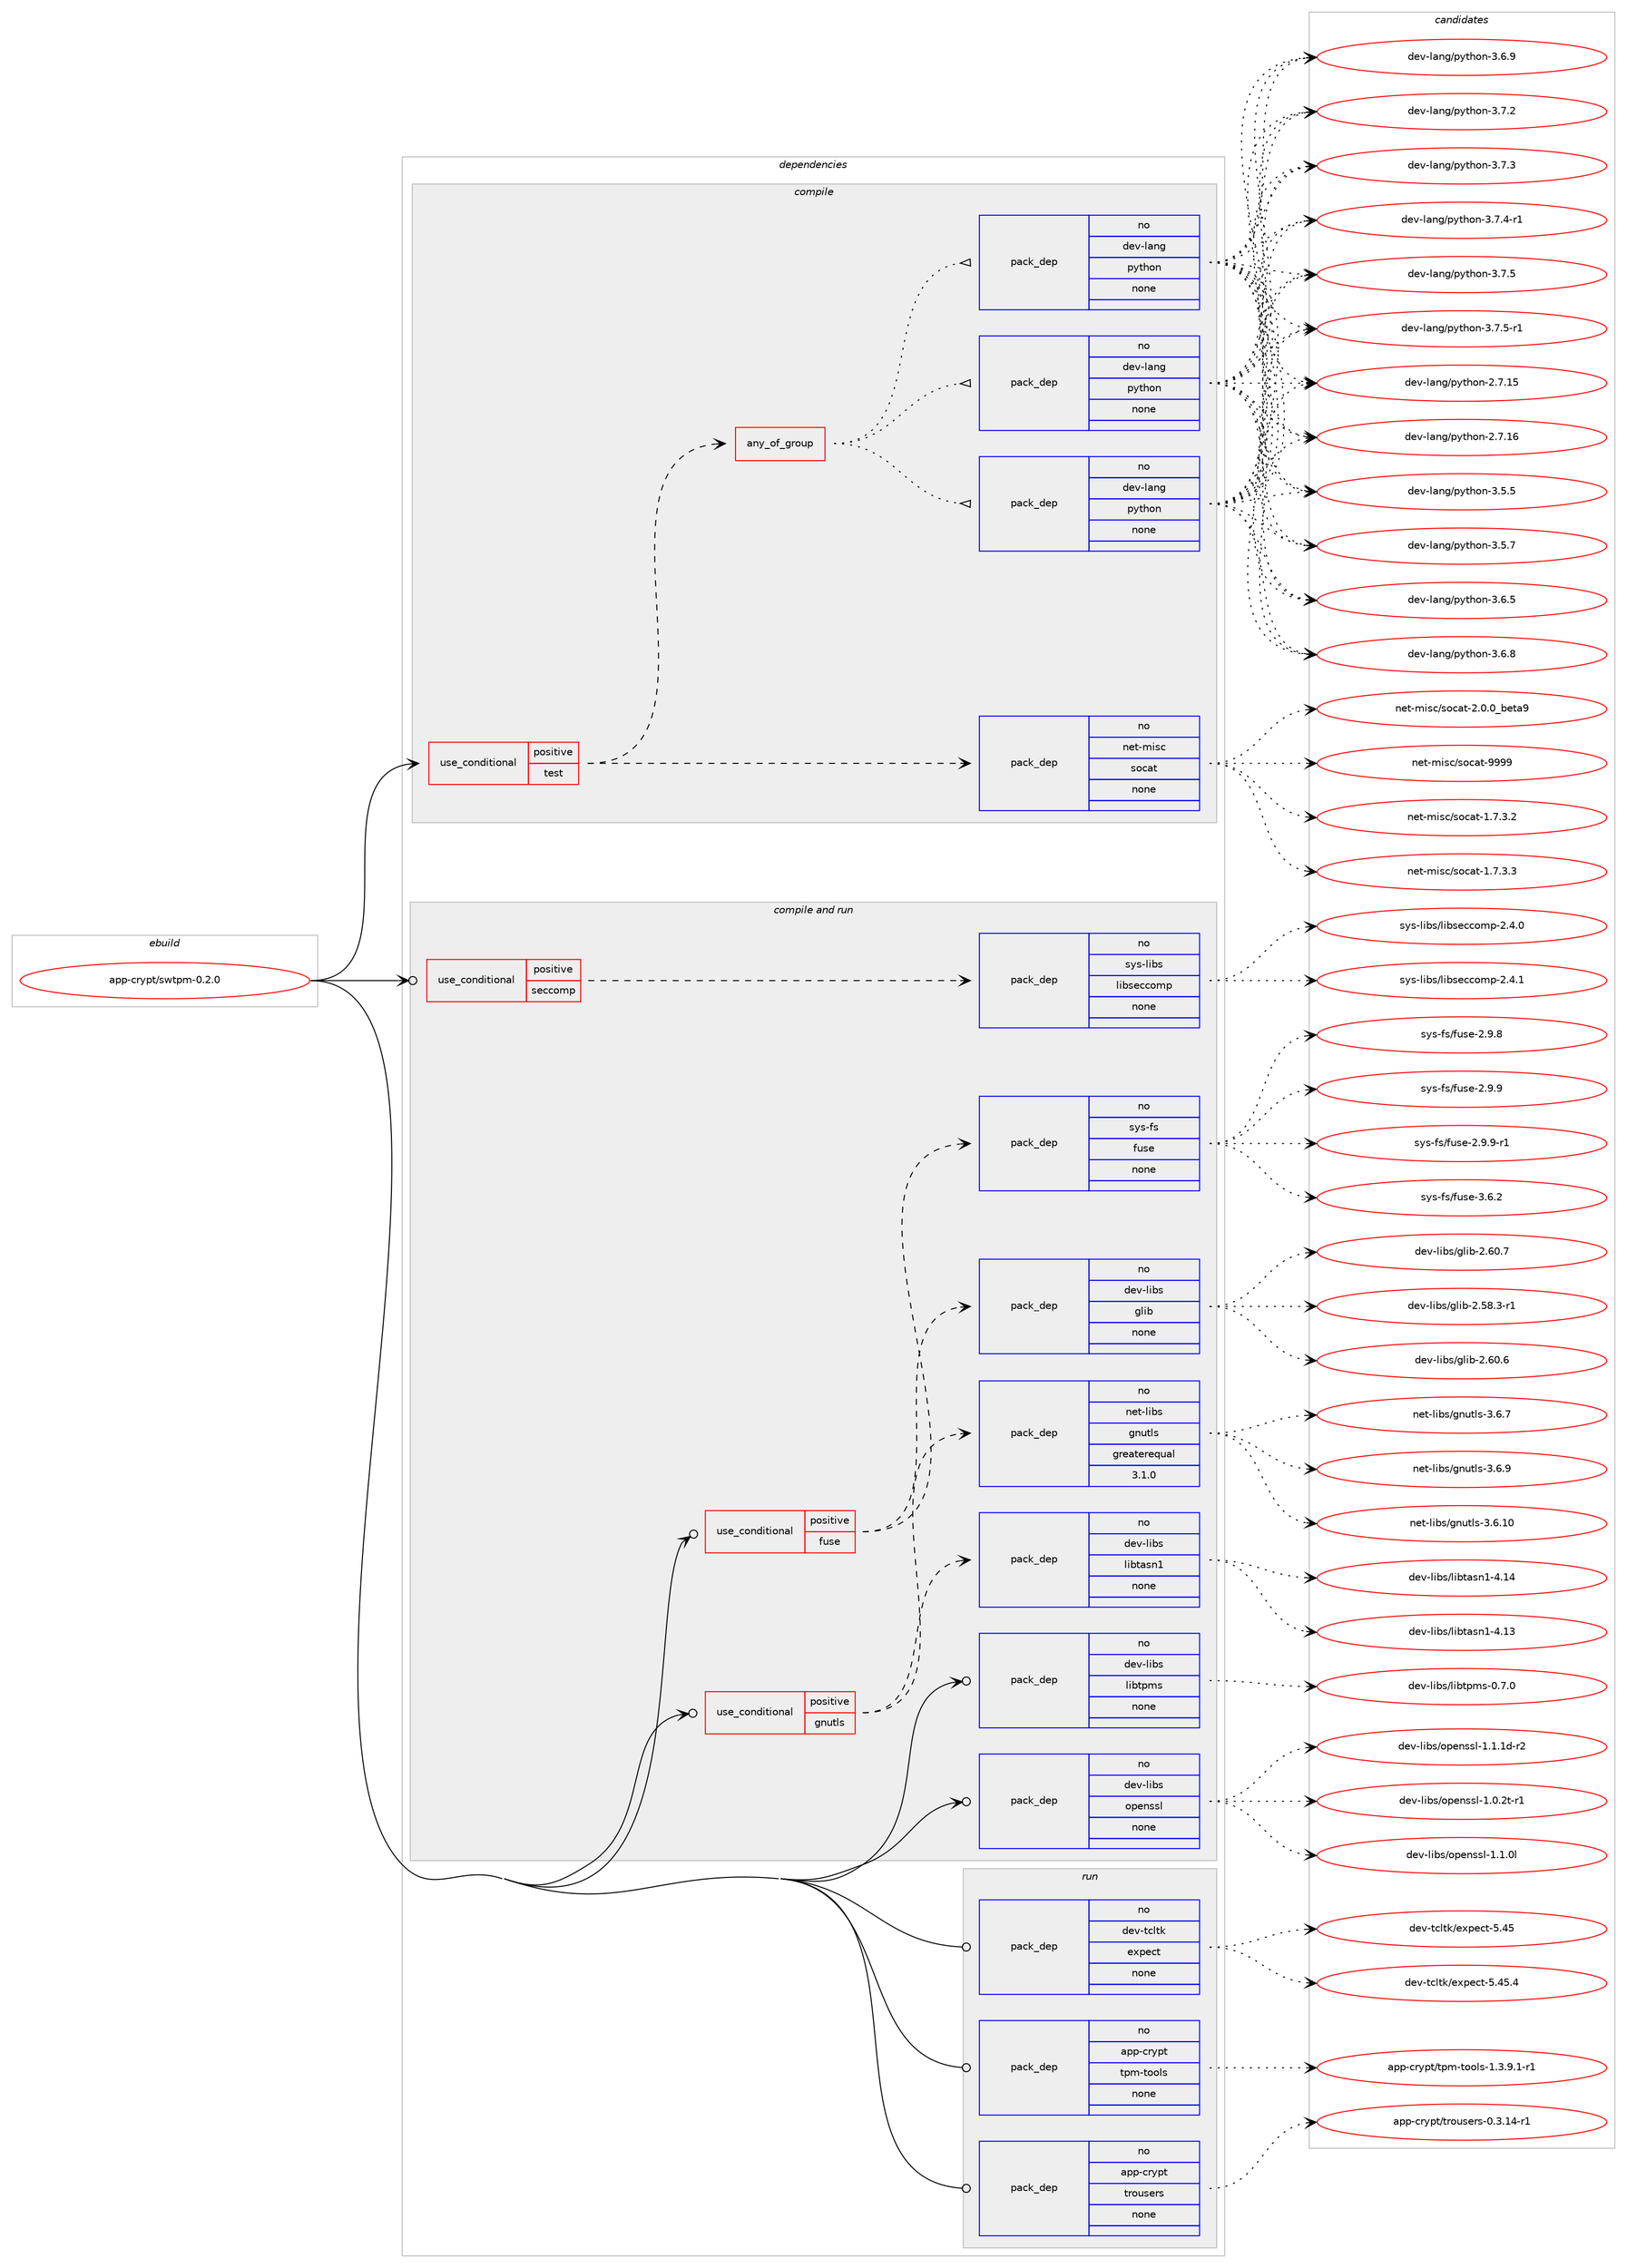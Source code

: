 digraph prolog {

# *************
# Graph options
# *************

newrank=true;
concentrate=true;
compound=true;
graph [rankdir=LR,fontname=Helvetica,fontsize=10,ranksep=1.5];#, ranksep=2.5, nodesep=0.2];
edge  [arrowhead=vee];
node  [fontname=Helvetica,fontsize=10];

# **********
# The ebuild
# **********

subgraph cluster_leftcol {
color=gray;
rank=same;
label=<<i>ebuild</i>>;
id [label="app-crypt/swtpm-0.2.0", color=red, width=4, href="../app-crypt/swtpm-0.2.0.svg"];
}

# ****************
# The dependencies
# ****************

subgraph cluster_midcol {
color=gray;
label=<<i>dependencies</i>>;
subgraph cluster_compile {
fillcolor="#eeeeee";
style=filled;
label=<<i>compile</i>>;
subgraph cond114004 {
dependency478074 [label=<<TABLE BORDER="0" CELLBORDER="1" CELLSPACING="0" CELLPADDING="4"><TR><TD ROWSPAN="3" CELLPADDING="10">use_conditional</TD></TR><TR><TD>positive</TD></TR><TR><TD>test</TD></TR></TABLE>>, shape=none, color=red];
subgraph pack355373 {
dependency478075 [label=<<TABLE BORDER="0" CELLBORDER="1" CELLSPACING="0" CELLPADDING="4" WIDTH="220"><TR><TD ROWSPAN="6" CELLPADDING="30">pack_dep</TD></TR><TR><TD WIDTH="110">no</TD></TR><TR><TD>net-misc</TD></TR><TR><TD>socat</TD></TR><TR><TD>none</TD></TR><TR><TD></TD></TR></TABLE>>, shape=none, color=blue];
}
dependency478074:e -> dependency478075:w [weight=20,style="dashed",arrowhead="vee"];
subgraph any8392 {
dependency478076 [label=<<TABLE BORDER="0" CELLBORDER="1" CELLSPACING="0" CELLPADDING="4"><TR><TD CELLPADDING="10">any_of_group</TD></TR></TABLE>>, shape=none, color=red];subgraph pack355374 {
dependency478077 [label=<<TABLE BORDER="0" CELLBORDER="1" CELLSPACING="0" CELLPADDING="4" WIDTH="220"><TR><TD ROWSPAN="6" CELLPADDING="30">pack_dep</TD></TR><TR><TD WIDTH="110">no</TD></TR><TR><TD>dev-lang</TD></TR><TR><TD>python</TD></TR><TR><TD>none</TD></TR><TR><TD></TD></TR></TABLE>>, shape=none, color=blue];
}
dependency478076:e -> dependency478077:w [weight=20,style="dotted",arrowhead="oinv"];
subgraph pack355375 {
dependency478078 [label=<<TABLE BORDER="0" CELLBORDER="1" CELLSPACING="0" CELLPADDING="4" WIDTH="220"><TR><TD ROWSPAN="6" CELLPADDING="30">pack_dep</TD></TR><TR><TD WIDTH="110">no</TD></TR><TR><TD>dev-lang</TD></TR><TR><TD>python</TD></TR><TR><TD>none</TD></TR><TR><TD></TD></TR></TABLE>>, shape=none, color=blue];
}
dependency478076:e -> dependency478078:w [weight=20,style="dotted",arrowhead="oinv"];
subgraph pack355376 {
dependency478079 [label=<<TABLE BORDER="0" CELLBORDER="1" CELLSPACING="0" CELLPADDING="4" WIDTH="220"><TR><TD ROWSPAN="6" CELLPADDING="30">pack_dep</TD></TR><TR><TD WIDTH="110">no</TD></TR><TR><TD>dev-lang</TD></TR><TR><TD>python</TD></TR><TR><TD>none</TD></TR><TR><TD></TD></TR></TABLE>>, shape=none, color=blue];
}
dependency478076:e -> dependency478079:w [weight=20,style="dotted",arrowhead="oinv"];
}
dependency478074:e -> dependency478076:w [weight=20,style="dashed",arrowhead="vee"];
}
id:e -> dependency478074:w [weight=20,style="solid",arrowhead="vee"];
}
subgraph cluster_compileandrun {
fillcolor="#eeeeee";
style=filled;
label=<<i>compile and run</i>>;
subgraph cond114005 {
dependency478080 [label=<<TABLE BORDER="0" CELLBORDER="1" CELLSPACING="0" CELLPADDING="4"><TR><TD ROWSPAN="3" CELLPADDING="10">use_conditional</TD></TR><TR><TD>positive</TD></TR><TR><TD>fuse</TD></TR></TABLE>>, shape=none, color=red];
subgraph pack355377 {
dependency478081 [label=<<TABLE BORDER="0" CELLBORDER="1" CELLSPACING="0" CELLPADDING="4" WIDTH="220"><TR><TD ROWSPAN="6" CELLPADDING="30">pack_dep</TD></TR><TR><TD WIDTH="110">no</TD></TR><TR><TD>dev-libs</TD></TR><TR><TD>glib</TD></TR><TR><TD>none</TD></TR><TR><TD></TD></TR></TABLE>>, shape=none, color=blue];
}
dependency478080:e -> dependency478081:w [weight=20,style="dashed",arrowhead="vee"];
subgraph pack355378 {
dependency478082 [label=<<TABLE BORDER="0" CELLBORDER="1" CELLSPACING="0" CELLPADDING="4" WIDTH="220"><TR><TD ROWSPAN="6" CELLPADDING="30">pack_dep</TD></TR><TR><TD WIDTH="110">no</TD></TR><TR><TD>sys-fs</TD></TR><TR><TD>fuse</TD></TR><TR><TD>none</TD></TR><TR><TD></TD></TR></TABLE>>, shape=none, color=blue];
}
dependency478080:e -> dependency478082:w [weight=20,style="dashed",arrowhead="vee"];
}
id:e -> dependency478080:w [weight=20,style="solid",arrowhead="odotvee"];
subgraph cond114006 {
dependency478083 [label=<<TABLE BORDER="0" CELLBORDER="1" CELLSPACING="0" CELLPADDING="4"><TR><TD ROWSPAN="3" CELLPADDING="10">use_conditional</TD></TR><TR><TD>positive</TD></TR><TR><TD>gnutls</TD></TR></TABLE>>, shape=none, color=red];
subgraph pack355379 {
dependency478084 [label=<<TABLE BORDER="0" CELLBORDER="1" CELLSPACING="0" CELLPADDING="4" WIDTH="220"><TR><TD ROWSPAN="6" CELLPADDING="30">pack_dep</TD></TR><TR><TD WIDTH="110">no</TD></TR><TR><TD>dev-libs</TD></TR><TR><TD>libtasn1</TD></TR><TR><TD>none</TD></TR><TR><TD></TD></TR></TABLE>>, shape=none, color=blue];
}
dependency478083:e -> dependency478084:w [weight=20,style="dashed",arrowhead="vee"];
subgraph pack355380 {
dependency478085 [label=<<TABLE BORDER="0" CELLBORDER="1" CELLSPACING="0" CELLPADDING="4" WIDTH="220"><TR><TD ROWSPAN="6" CELLPADDING="30">pack_dep</TD></TR><TR><TD WIDTH="110">no</TD></TR><TR><TD>net-libs</TD></TR><TR><TD>gnutls</TD></TR><TR><TD>greaterequal</TD></TR><TR><TD>3.1.0</TD></TR></TABLE>>, shape=none, color=blue];
}
dependency478083:e -> dependency478085:w [weight=20,style="dashed",arrowhead="vee"];
}
id:e -> dependency478083:w [weight=20,style="solid",arrowhead="odotvee"];
subgraph cond114007 {
dependency478086 [label=<<TABLE BORDER="0" CELLBORDER="1" CELLSPACING="0" CELLPADDING="4"><TR><TD ROWSPAN="3" CELLPADDING="10">use_conditional</TD></TR><TR><TD>positive</TD></TR><TR><TD>seccomp</TD></TR></TABLE>>, shape=none, color=red];
subgraph pack355381 {
dependency478087 [label=<<TABLE BORDER="0" CELLBORDER="1" CELLSPACING="0" CELLPADDING="4" WIDTH="220"><TR><TD ROWSPAN="6" CELLPADDING="30">pack_dep</TD></TR><TR><TD WIDTH="110">no</TD></TR><TR><TD>sys-libs</TD></TR><TR><TD>libseccomp</TD></TR><TR><TD>none</TD></TR><TR><TD></TD></TR></TABLE>>, shape=none, color=blue];
}
dependency478086:e -> dependency478087:w [weight=20,style="dashed",arrowhead="vee"];
}
id:e -> dependency478086:w [weight=20,style="solid",arrowhead="odotvee"];
subgraph pack355382 {
dependency478088 [label=<<TABLE BORDER="0" CELLBORDER="1" CELLSPACING="0" CELLPADDING="4" WIDTH="220"><TR><TD ROWSPAN="6" CELLPADDING="30">pack_dep</TD></TR><TR><TD WIDTH="110">no</TD></TR><TR><TD>dev-libs</TD></TR><TR><TD>libtpms</TD></TR><TR><TD>none</TD></TR><TR><TD></TD></TR></TABLE>>, shape=none, color=blue];
}
id:e -> dependency478088:w [weight=20,style="solid",arrowhead="odotvee"];
subgraph pack355383 {
dependency478089 [label=<<TABLE BORDER="0" CELLBORDER="1" CELLSPACING="0" CELLPADDING="4" WIDTH="220"><TR><TD ROWSPAN="6" CELLPADDING="30">pack_dep</TD></TR><TR><TD WIDTH="110">no</TD></TR><TR><TD>dev-libs</TD></TR><TR><TD>openssl</TD></TR><TR><TD>none</TD></TR><TR><TD></TD></TR></TABLE>>, shape=none, color=blue];
}
id:e -> dependency478089:w [weight=20,style="solid",arrowhead="odotvee"];
}
subgraph cluster_run {
fillcolor="#eeeeee";
style=filled;
label=<<i>run</i>>;
subgraph pack355384 {
dependency478090 [label=<<TABLE BORDER="0" CELLBORDER="1" CELLSPACING="0" CELLPADDING="4" WIDTH="220"><TR><TD ROWSPAN="6" CELLPADDING="30">pack_dep</TD></TR><TR><TD WIDTH="110">no</TD></TR><TR><TD>app-crypt</TD></TR><TR><TD>tpm-tools</TD></TR><TR><TD>none</TD></TR><TR><TD></TD></TR></TABLE>>, shape=none, color=blue];
}
id:e -> dependency478090:w [weight=20,style="solid",arrowhead="odot"];
subgraph pack355385 {
dependency478091 [label=<<TABLE BORDER="0" CELLBORDER="1" CELLSPACING="0" CELLPADDING="4" WIDTH="220"><TR><TD ROWSPAN="6" CELLPADDING="30">pack_dep</TD></TR><TR><TD WIDTH="110">no</TD></TR><TR><TD>app-crypt</TD></TR><TR><TD>trousers</TD></TR><TR><TD>none</TD></TR><TR><TD></TD></TR></TABLE>>, shape=none, color=blue];
}
id:e -> dependency478091:w [weight=20,style="solid",arrowhead="odot"];
subgraph pack355386 {
dependency478092 [label=<<TABLE BORDER="0" CELLBORDER="1" CELLSPACING="0" CELLPADDING="4" WIDTH="220"><TR><TD ROWSPAN="6" CELLPADDING="30">pack_dep</TD></TR><TR><TD WIDTH="110">no</TD></TR><TR><TD>dev-tcltk</TD></TR><TR><TD>expect</TD></TR><TR><TD>none</TD></TR><TR><TD></TD></TR></TABLE>>, shape=none, color=blue];
}
id:e -> dependency478092:w [weight=20,style="solid",arrowhead="odot"];
}
}

# **************
# The candidates
# **************

subgraph cluster_choices {
rank=same;
color=gray;
label=<<i>candidates</i>>;

subgraph choice355373 {
color=black;
nodesep=1;
choice11010111645109105115994711511199971164549465546514650 [label="net-misc/socat-1.7.3.2", color=red, width=4,href="../net-misc/socat-1.7.3.2.svg"];
choice11010111645109105115994711511199971164549465546514651 [label="net-misc/socat-1.7.3.3", color=red, width=4,href="../net-misc/socat-1.7.3.3.svg"];
choice110101116451091051159947115111999711645504648464895981011169757 [label="net-misc/socat-2.0.0_beta9", color=red, width=4,href="../net-misc/socat-2.0.0_beta9.svg"];
choice11010111645109105115994711511199971164557575757 [label="net-misc/socat-9999", color=red, width=4,href="../net-misc/socat-9999.svg"];
dependency478075:e -> choice11010111645109105115994711511199971164549465546514650:w [style=dotted,weight="100"];
dependency478075:e -> choice11010111645109105115994711511199971164549465546514651:w [style=dotted,weight="100"];
dependency478075:e -> choice110101116451091051159947115111999711645504648464895981011169757:w [style=dotted,weight="100"];
dependency478075:e -> choice11010111645109105115994711511199971164557575757:w [style=dotted,weight="100"];
}
subgraph choice355374 {
color=black;
nodesep=1;
choice10010111845108971101034711212111610411111045504655464953 [label="dev-lang/python-2.7.15", color=red, width=4,href="../dev-lang/python-2.7.15.svg"];
choice10010111845108971101034711212111610411111045504655464954 [label="dev-lang/python-2.7.16", color=red, width=4,href="../dev-lang/python-2.7.16.svg"];
choice100101118451089711010347112121116104111110455146534653 [label="dev-lang/python-3.5.5", color=red, width=4,href="../dev-lang/python-3.5.5.svg"];
choice100101118451089711010347112121116104111110455146534655 [label="dev-lang/python-3.5.7", color=red, width=4,href="../dev-lang/python-3.5.7.svg"];
choice100101118451089711010347112121116104111110455146544653 [label="dev-lang/python-3.6.5", color=red, width=4,href="../dev-lang/python-3.6.5.svg"];
choice100101118451089711010347112121116104111110455146544656 [label="dev-lang/python-3.6.8", color=red, width=4,href="../dev-lang/python-3.6.8.svg"];
choice100101118451089711010347112121116104111110455146544657 [label="dev-lang/python-3.6.9", color=red, width=4,href="../dev-lang/python-3.6.9.svg"];
choice100101118451089711010347112121116104111110455146554650 [label="dev-lang/python-3.7.2", color=red, width=4,href="../dev-lang/python-3.7.2.svg"];
choice100101118451089711010347112121116104111110455146554651 [label="dev-lang/python-3.7.3", color=red, width=4,href="../dev-lang/python-3.7.3.svg"];
choice1001011184510897110103471121211161041111104551465546524511449 [label="dev-lang/python-3.7.4-r1", color=red, width=4,href="../dev-lang/python-3.7.4-r1.svg"];
choice100101118451089711010347112121116104111110455146554653 [label="dev-lang/python-3.7.5", color=red, width=4,href="../dev-lang/python-3.7.5.svg"];
choice1001011184510897110103471121211161041111104551465546534511449 [label="dev-lang/python-3.7.5-r1", color=red, width=4,href="../dev-lang/python-3.7.5-r1.svg"];
dependency478077:e -> choice10010111845108971101034711212111610411111045504655464953:w [style=dotted,weight="100"];
dependency478077:e -> choice10010111845108971101034711212111610411111045504655464954:w [style=dotted,weight="100"];
dependency478077:e -> choice100101118451089711010347112121116104111110455146534653:w [style=dotted,weight="100"];
dependency478077:e -> choice100101118451089711010347112121116104111110455146534655:w [style=dotted,weight="100"];
dependency478077:e -> choice100101118451089711010347112121116104111110455146544653:w [style=dotted,weight="100"];
dependency478077:e -> choice100101118451089711010347112121116104111110455146544656:w [style=dotted,weight="100"];
dependency478077:e -> choice100101118451089711010347112121116104111110455146544657:w [style=dotted,weight="100"];
dependency478077:e -> choice100101118451089711010347112121116104111110455146554650:w [style=dotted,weight="100"];
dependency478077:e -> choice100101118451089711010347112121116104111110455146554651:w [style=dotted,weight="100"];
dependency478077:e -> choice1001011184510897110103471121211161041111104551465546524511449:w [style=dotted,weight="100"];
dependency478077:e -> choice100101118451089711010347112121116104111110455146554653:w [style=dotted,weight="100"];
dependency478077:e -> choice1001011184510897110103471121211161041111104551465546534511449:w [style=dotted,weight="100"];
}
subgraph choice355375 {
color=black;
nodesep=1;
choice10010111845108971101034711212111610411111045504655464953 [label="dev-lang/python-2.7.15", color=red, width=4,href="../dev-lang/python-2.7.15.svg"];
choice10010111845108971101034711212111610411111045504655464954 [label="dev-lang/python-2.7.16", color=red, width=4,href="../dev-lang/python-2.7.16.svg"];
choice100101118451089711010347112121116104111110455146534653 [label="dev-lang/python-3.5.5", color=red, width=4,href="../dev-lang/python-3.5.5.svg"];
choice100101118451089711010347112121116104111110455146534655 [label="dev-lang/python-3.5.7", color=red, width=4,href="../dev-lang/python-3.5.7.svg"];
choice100101118451089711010347112121116104111110455146544653 [label="dev-lang/python-3.6.5", color=red, width=4,href="../dev-lang/python-3.6.5.svg"];
choice100101118451089711010347112121116104111110455146544656 [label="dev-lang/python-3.6.8", color=red, width=4,href="../dev-lang/python-3.6.8.svg"];
choice100101118451089711010347112121116104111110455146544657 [label="dev-lang/python-3.6.9", color=red, width=4,href="../dev-lang/python-3.6.9.svg"];
choice100101118451089711010347112121116104111110455146554650 [label="dev-lang/python-3.7.2", color=red, width=4,href="../dev-lang/python-3.7.2.svg"];
choice100101118451089711010347112121116104111110455146554651 [label="dev-lang/python-3.7.3", color=red, width=4,href="../dev-lang/python-3.7.3.svg"];
choice1001011184510897110103471121211161041111104551465546524511449 [label="dev-lang/python-3.7.4-r1", color=red, width=4,href="../dev-lang/python-3.7.4-r1.svg"];
choice100101118451089711010347112121116104111110455146554653 [label="dev-lang/python-3.7.5", color=red, width=4,href="../dev-lang/python-3.7.5.svg"];
choice1001011184510897110103471121211161041111104551465546534511449 [label="dev-lang/python-3.7.5-r1", color=red, width=4,href="../dev-lang/python-3.7.5-r1.svg"];
dependency478078:e -> choice10010111845108971101034711212111610411111045504655464953:w [style=dotted,weight="100"];
dependency478078:e -> choice10010111845108971101034711212111610411111045504655464954:w [style=dotted,weight="100"];
dependency478078:e -> choice100101118451089711010347112121116104111110455146534653:w [style=dotted,weight="100"];
dependency478078:e -> choice100101118451089711010347112121116104111110455146534655:w [style=dotted,weight="100"];
dependency478078:e -> choice100101118451089711010347112121116104111110455146544653:w [style=dotted,weight="100"];
dependency478078:e -> choice100101118451089711010347112121116104111110455146544656:w [style=dotted,weight="100"];
dependency478078:e -> choice100101118451089711010347112121116104111110455146544657:w [style=dotted,weight="100"];
dependency478078:e -> choice100101118451089711010347112121116104111110455146554650:w [style=dotted,weight="100"];
dependency478078:e -> choice100101118451089711010347112121116104111110455146554651:w [style=dotted,weight="100"];
dependency478078:e -> choice1001011184510897110103471121211161041111104551465546524511449:w [style=dotted,weight="100"];
dependency478078:e -> choice100101118451089711010347112121116104111110455146554653:w [style=dotted,weight="100"];
dependency478078:e -> choice1001011184510897110103471121211161041111104551465546534511449:w [style=dotted,weight="100"];
}
subgraph choice355376 {
color=black;
nodesep=1;
choice10010111845108971101034711212111610411111045504655464953 [label="dev-lang/python-2.7.15", color=red, width=4,href="../dev-lang/python-2.7.15.svg"];
choice10010111845108971101034711212111610411111045504655464954 [label="dev-lang/python-2.7.16", color=red, width=4,href="../dev-lang/python-2.7.16.svg"];
choice100101118451089711010347112121116104111110455146534653 [label="dev-lang/python-3.5.5", color=red, width=4,href="../dev-lang/python-3.5.5.svg"];
choice100101118451089711010347112121116104111110455146534655 [label="dev-lang/python-3.5.7", color=red, width=4,href="../dev-lang/python-3.5.7.svg"];
choice100101118451089711010347112121116104111110455146544653 [label="dev-lang/python-3.6.5", color=red, width=4,href="../dev-lang/python-3.6.5.svg"];
choice100101118451089711010347112121116104111110455146544656 [label="dev-lang/python-3.6.8", color=red, width=4,href="../dev-lang/python-3.6.8.svg"];
choice100101118451089711010347112121116104111110455146544657 [label="dev-lang/python-3.6.9", color=red, width=4,href="../dev-lang/python-3.6.9.svg"];
choice100101118451089711010347112121116104111110455146554650 [label="dev-lang/python-3.7.2", color=red, width=4,href="../dev-lang/python-3.7.2.svg"];
choice100101118451089711010347112121116104111110455146554651 [label="dev-lang/python-3.7.3", color=red, width=4,href="../dev-lang/python-3.7.3.svg"];
choice1001011184510897110103471121211161041111104551465546524511449 [label="dev-lang/python-3.7.4-r1", color=red, width=4,href="../dev-lang/python-3.7.4-r1.svg"];
choice100101118451089711010347112121116104111110455146554653 [label="dev-lang/python-3.7.5", color=red, width=4,href="../dev-lang/python-3.7.5.svg"];
choice1001011184510897110103471121211161041111104551465546534511449 [label="dev-lang/python-3.7.5-r1", color=red, width=4,href="../dev-lang/python-3.7.5-r1.svg"];
dependency478079:e -> choice10010111845108971101034711212111610411111045504655464953:w [style=dotted,weight="100"];
dependency478079:e -> choice10010111845108971101034711212111610411111045504655464954:w [style=dotted,weight="100"];
dependency478079:e -> choice100101118451089711010347112121116104111110455146534653:w [style=dotted,weight="100"];
dependency478079:e -> choice100101118451089711010347112121116104111110455146534655:w [style=dotted,weight="100"];
dependency478079:e -> choice100101118451089711010347112121116104111110455146544653:w [style=dotted,weight="100"];
dependency478079:e -> choice100101118451089711010347112121116104111110455146544656:w [style=dotted,weight="100"];
dependency478079:e -> choice100101118451089711010347112121116104111110455146544657:w [style=dotted,weight="100"];
dependency478079:e -> choice100101118451089711010347112121116104111110455146554650:w [style=dotted,weight="100"];
dependency478079:e -> choice100101118451089711010347112121116104111110455146554651:w [style=dotted,weight="100"];
dependency478079:e -> choice1001011184510897110103471121211161041111104551465546524511449:w [style=dotted,weight="100"];
dependency478079:e -> choice100101118451089711010347112121116104111110455146554653:w [style=dotted,weight="100"];
dependency478079:e -> choice1001011184510897110103471121211161041111104551465546534511449:w [style=dotted,weight="100"];
}
subgraph choice355377 {
color=black;
nodesep=1;
choice10010111845108105981154710310810598455046535646514511449 [label="dev-libs/glib-2.58.3-r1", color=red, width=4,href="../dev-libs/glib-2.58.3-r1.svg"];
choice1001011184510810598115471031081059845504654484654 [label="dev-libs/glib-2.60.6", color=red, width=4,href="../dev-libs/glib-2.60.6.svg"];
choice1001011184510810598115471031081059845504654484655 [label="dev-libs/glib-2.60.7", color=red, width=4,href="../dev-libs/glib-2.60.7.svg"];
dependency478081:e -> choice10010111845108105981154710310810598455046535646514511449:w [style=dotted,weight="100"];
dependency478081:e -> choice1001011184510810598115471031081059845504654484654:w [style=dotted,weight="100"];
dependency478081:e -> choice1001011184510810598115471031081059845504654484655:w [style=dotted,weight="100"];
}
subgraph choice355378 {
color=black;
nodesep=1;
choice1151211154510211547102117115101455046574656 [label="sys-fs/fuse-2.9.8", color=red, width=4,href="../sys-fs/fuse-2.9.8.svg"];
choice1151211154510211547102117115101455046574657 [label="sys-fs/fuse-2.9.9", color=red, width=4,href="../sys-fs/fuse-2.9.9.svg"];
choice11512111545102115471021171151014550465746574511449 [label="sys-fs/fuse-2.9.9-r1", color=red, width=4,href="../sys-fs/fuse-2.9.9-r1.svg"];
choice1151211154510211547102117115101455146544650 [label="sys-fs/fuse-3.6.2", color=red, width=4,href="../sys-fs/fuse-3.6.2.svg"];
dependency478082:e -> choice1151211154510211547102117115101455046574656:w [style=dotted,weight="100"];
dependency478082:e -> choice1151211154510211547102117115101455046574657:w [style=dotted,weight="100"];
dependency478082:e -> choice11512111545102115471021171151014550465746574511449:w [style=dotted,weight="100"];
dependency478082:e -> choice1151211154510211547102117115101455146544650:w [style=dotted,weight="100"];
}
subgraph choice355379 {
color=black;
nodesep=1;
choice1001011184510810598115471081059811697115110494552464951 [label="dev-libs/libtasn1-4.13", color=red, width=4,href="../dev-libs/libtasn1-4.13.svg"];
choice1001011184510810598115471081059811697115110494552464952 [label="dev-libs/libtasn1-4.14", color=red, width=4,href="../dev-libs/libtasn1-4.14.svg"];
dependency478084:e -> choice1001011184510810598115471081059811697115110494552464951:w [style=dotted,weight="100"];
dependency478084:e -> choice1001011184510810598115471081059811697115110494552464952:w [style=dotted,weight="100"];
}
subgraph choice355380 {
color=black;
nodesep=1;
choice11010111645108105981154710311011711610811545514654464948 [label="net-libs/gnutls-3.6.10", color=red, width=4,href="../net-libs/gnutls-3.6.10.svg"];
choice110101116451081059811547103110117116108115455146544655 [label="net-libs/gnutls-3.6.7", color=red, width=4,href="../net-libs/gnutls-3.6.7.svg"];
choice110101116451081059811547103110117116108115455146544657 [label="net-libs/gnutls-3.6.9", color=red, width=4,href="../net-libs/gnutls-3.6.9.svg"];
dependency478085:e -> choice11010111645108105981154710311011711610811545514654464948:w [style=dotted,weight="100"];
dependency478085:e -> choice110101116451081059811547103110117116108115455146544655:w [style=dotted,weight="100"];
dependency478085:e -> choice110101116451081059811547103110117116108115455146544657:w [style=dotted,weight="100"];
}
subgraph choice355381 {
color=black;
nodesep=1;
choice115121115451081059811547108105981151019999111109112455046524648 [label="sys-libs/libseccomp-2.4.0", color=red, width=4,href="../sys-libs/libseccomp-2.4.0.svg"];
choice115121115451081059811547108105981151019999111109112455046524649 [label="sys-libs/libseccomp-2.4.1", color=red, width=4,href="../sys-libs/libseccomp-2.4.1.svg"];
dependency478087:e -> choice115121115451081059811547108105981151019999111109112455046524648:w [style=dotted,weight="100"];
dependency478087:e -> choice115121115451081059811547108105981151019999111109112455046524649:w [style=dotted,weight="100"];
}
subgraph choice355382 {
color=black;
nodesep=1;
choice10010111845108105981154710810598116112109115454846554648 [label="dev-libs/libtpms-0.7.0", color=red, width=4,href="../dev-libs/libtpms-0.7.0.svg"];
dependency478088:e -> choice10010111845108105981154710810598116112109115454846554648:w [style=dotted,weight="100"];
}
subgraph choice355383 {
color=black;
nodesep=1;
choice1001011184510810598115471111121011101151151084549464846501164511449 [label="dev-libs/openssl-1.0.2t-r1", color=red, width=4,href="../dev-libs/openssl-1.0.2t-r1.svg"];
choice100101118451081059811547111112101110115115108454946494648108 [label="dev-libs/openssl-1.1.0l", color=red, width=4,href="../dev-libs/openssl-1.1.0l.svg"];
choice1001011184510810598115471111121011101151151084549464946491004511450 [label="dev-libs/openssl-1.1.1d-r2", color=red, width=4,href="../dev-libs/openssl-1.1.1d-r2.svg"];
dependency478089:e -> choice1001011184510810598115471111121011101151151084549464846501164511449:w [style=dotted,weight="100"];
dependency478089:e -> choice100101118451081059811547111112101110115115108454946494648108:w [style=dotted,weight="100"];
dependency478089:e -> choice1001011184510810598115471111121011101151151084549464946491004511450:w [style=dotted,weight="100"];
}
subgraph choice355384 {
color=black;
nodesep=1;
choice971121124599114121112116471161121094511611111110811545494651465746494511449 [label="app-crypt/tpm-tools-1.3.9.1-r1", color=red, width=4,href="../app-crypt/tpm-tools-1.3.9.1-r1.svg"];
dependency478090:e -> choice971121124599114121112116471161121094511611111110811545494651465746494511449:w [style=dotted,weight="100"];
}
subgraph choice355385 {
color=black;
nodesep=1;
choice97112112459911412111211647116114111117115101114115454846514649524511449 [label="app-crypt/trousers-0.3.14-r1", color=red, width=4,href="../app-crypt/trousers-0.3.14-r1.svg"];
dependency478091:e -> choice97112112459911412111211647116114111117115101114115454846514649524511449:w [style=dotted,weight="100"];
}
subgraph choice355386 {
color=black;
nodesep=1;
choice100101118451169910811610747101120112101991164553465253 [label="dev-tcltk/expect-5.45", color=red, width=4,href="../dev-tcltk/expect-5.45.svg"];
choice1001011184511699108116107471011201121019911645534652534652 [label="dev-tcltk/expect-5.45.4", color=red, width=4,href="../dev-tcltk/expect-5.45.4.svg"];
dependency478092:e -> choice100101118451169910811610747101120112101991164553465253:w [style=dotted,weight="100"];
dependency478092:e -> choice1001011184511699108116107471011201121019911645534652534652:w [style=dotted,weight="100"];
}
}

}
